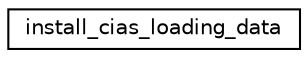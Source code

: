 digraph "Graphical Class Hierarchy"
{
  edge [fontname="Helvetica",fontsize="10",labelfontname="Helvetica",labelfontsize="10"];
  node [fontname="Helvetica",fontsize="10",shape=record];
  rankdir="LR";
  Node1 [label="install_cias_loading_data",height=0.2,width=0.4,color="black", fillcolor="white", style="filled",URL="$structinstall__cias__loading__data.html"];
}
